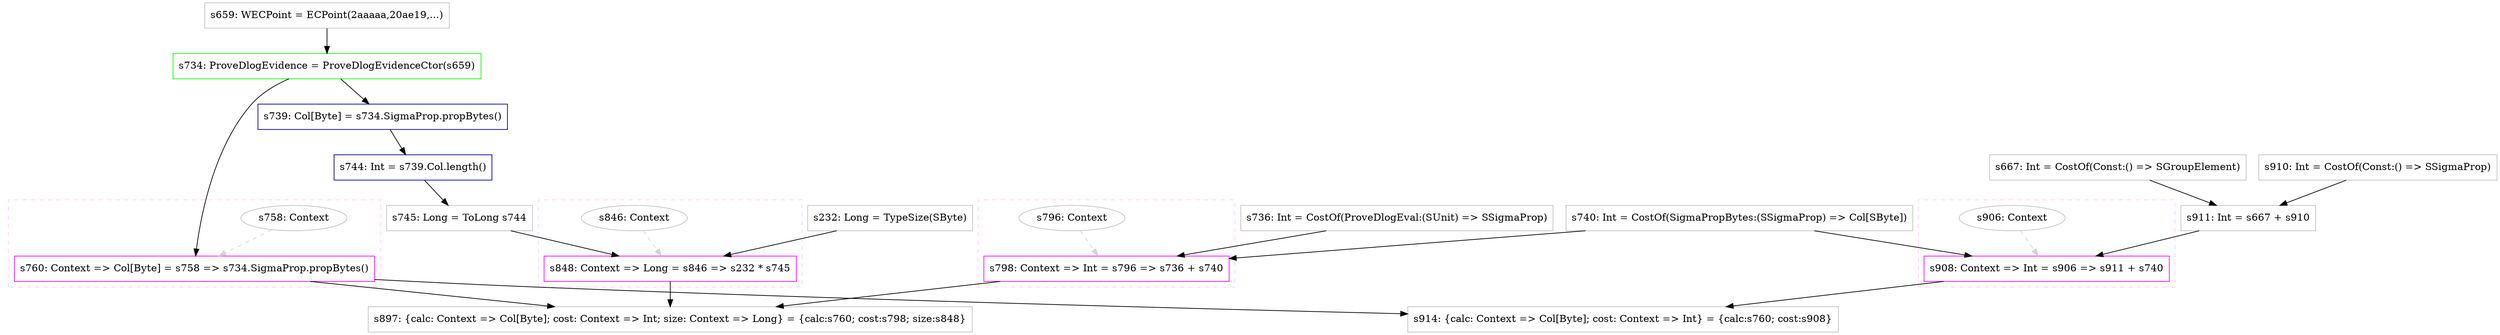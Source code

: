 digraph "sigmaprop" {
concentrate=true
node [style=filled, fillcolor=orangered]

"s659" [
label="s659: WECPoint = ECPoint(2aaaaa,20ae19,...)"
shape=box, color=gray, tooltip="s659:WECPoint", style=filled, fillcolor=white
]
"s734" [
label="s734: ProveDlogEvidence = ProveDlogEvidenceCtor(s659)"
shape=box, color=green, tooltip="s734:ProveDlogEvidence", style=filled, fillcolor=white
]
subgraph cluster_s760 {
style=dashed; color="#FFCCFF"
"s758" [
label="s758: Context"
shape=oval, color=gray, tooltip="s758:Context", style=filled, fillcolor=white
]
"s760" [
label="s760: Context => Col[Byte] = s758 => s734.SigmaProp.propBytes()"
shape=box, color=magenta, tooltip="s760:Context => Col[Byte]", style=filled, fillcolor=white
]
{rank=source; s758}
{rank=sink; s760}
}
"s736" [
label="s736: Int = CostOf(ProveDlogEval:(SUnit) => SSigmaProp)"
shape=box, color=gray, tooltip="s736:Int", style=filled, fillcolor=white
]
"s740" [
label="s740: Int = CostOf(SigmaPropBytes:(SSigmaProp) => Col[SByte])"
shape=box, color=gray, tooltip="s740:Int", style=filled, fillcolor=white
]
subgraph cluster_s798 {
style=dashed; color="#FFCCFF"
"s796" [
label="s796: Context"
shape=oval, color=gray, tooltip="s796:Context", style=filled, fillcolor=white
]
"s798" [
label="s798: Context => Int = s796 => s736 + s740"
shape=box, color=magenta, tooltip="s798:Context => Int", style=filled, fillcolor=white
]
{rank=source; s796}
{rank=sink; s798}
}
"s232" [
label="s232: Long = TypeSize(SByte)"
shape=box, color=gray, tooltip="s232:Long", style=filled, fillcolor=white
]
"s739" [
label="s739: Col[Byte] = s734.SigmaProp.propBytes()"
shape=box, color=darkblue, tooltip="s739:Col[Byte]", style=filled, fillcolor=white
]
"s744" [
label="s744: Int = s739.Col.length()"
shape=box, color=darkblue, tooltip="s744:Int", style=filled, fillcolor=white
]
"s745" [
label="s745: Long = ToLong s744"
shape=box, color=gray, tooltip="s745:Long", style=filled, fillcolor=white
]
subgraph cluster_s848 {
style=dashed; color="#FFCCFF"
"s846" [
label="s846: Context"
shape=oval, color=gray, tooltip="s846:Context", style=filled, fillcolor=white
]
"s848" [
label="s848: Context => Long = s846 => s232 * s745"
shape=box, color=magenta, tooltip="s848:Context => Long", style=filled, fillcolor=white
]
{rank=source; s846}
{rank=sink; s848}
}
"s897" [
label="s897: {calc: Context => Col[Byte]; cost: Context => Int; size: Context => Long} = {calc:s760; cost:s798; size:s848}"
shape=box, color=gray, tooltip="s897:{calc: Context => Col[Byte]; cost: Context => Int; size: Context => Long}", style=filled, fillcolor=white
]
"s667" [
label="s667: Int = CostOf(Const:() => SGroupElement)"
shape=box, color=gray, tooltip="s667:Int", style=filled, fillcolor=white
]
"s910" [
label="s910: Int = CostOf(Const:() => SSigmaProp)"
shape=box, color=gray, tooltip="s910:Int", style=filled, fillcolor=white
]
"s911" [
label="s911: Int = s667 + s910"
shape=box, color=gray, tooltip="s911:Int", style=filled, fillcolor=white
]
subgraph cluster_s908 {
style=dashed; color="#FFCCFF"
"s906" [
label="s906: Context"
shape=oval, color=gray, tooltip="s906:Context", style=filled, fillcolor=white
]
"s908" [
label="s908: Context => Int = s906 => s911 + s740"
shape=box, color=magenta, tooltip="s908:Context => Int", style=filled, fillcolor=white
]
{rank=source; s906}
{rank=sink; s908}
}
"s914" [
label="s914: {calc: Context => Col[Byte]; cost: Context => Int} = {calc:s760; cost:s908}"
shape=box, color=gray, tooltip="s914:{calc: Context => Col[Byte]; cost: Context => Int}", style=filled, fillcolor=white
]
"s758" -> "s760" [style=dashed, color=lightgray, weight=0]
"s734" -> "s760" [style=solid]
"s659" -> "s734" [style=solid]
"s796" -> "s798" [style=dashed, color=lightgray, weight=0]
"s736" -> "s798" [style=solid]
"s740" -> "s798" [style=solid]
"s667" -> "s911" [style=solid]
"s910" -> "s911" [style=solid]
"s744" -> "s745" [style=solid]
"s846" -> "s848" [style=dashed, color=lightgray, weight=0]
"s232" -> "s848" [style=solid]
"s745" -> "s848" [style=solid]
"s734" -> "s739" [style=solid]
"s739" -> "s744" [style=solid]
"s760" -> "s914" [style=solid]
"s908" -> "s914" [style=solid]
"s760" -> "s897" [style=solid]
"s798" -> "s897" [style=solid]
"s848" -> "s897" [style=solid]
"s906" -> "s908" [style=dashed, color=lightgray, weight=0]
"s911" -> "s908" [style=solid]
"s740" -> "s908" [style=solid]
}
